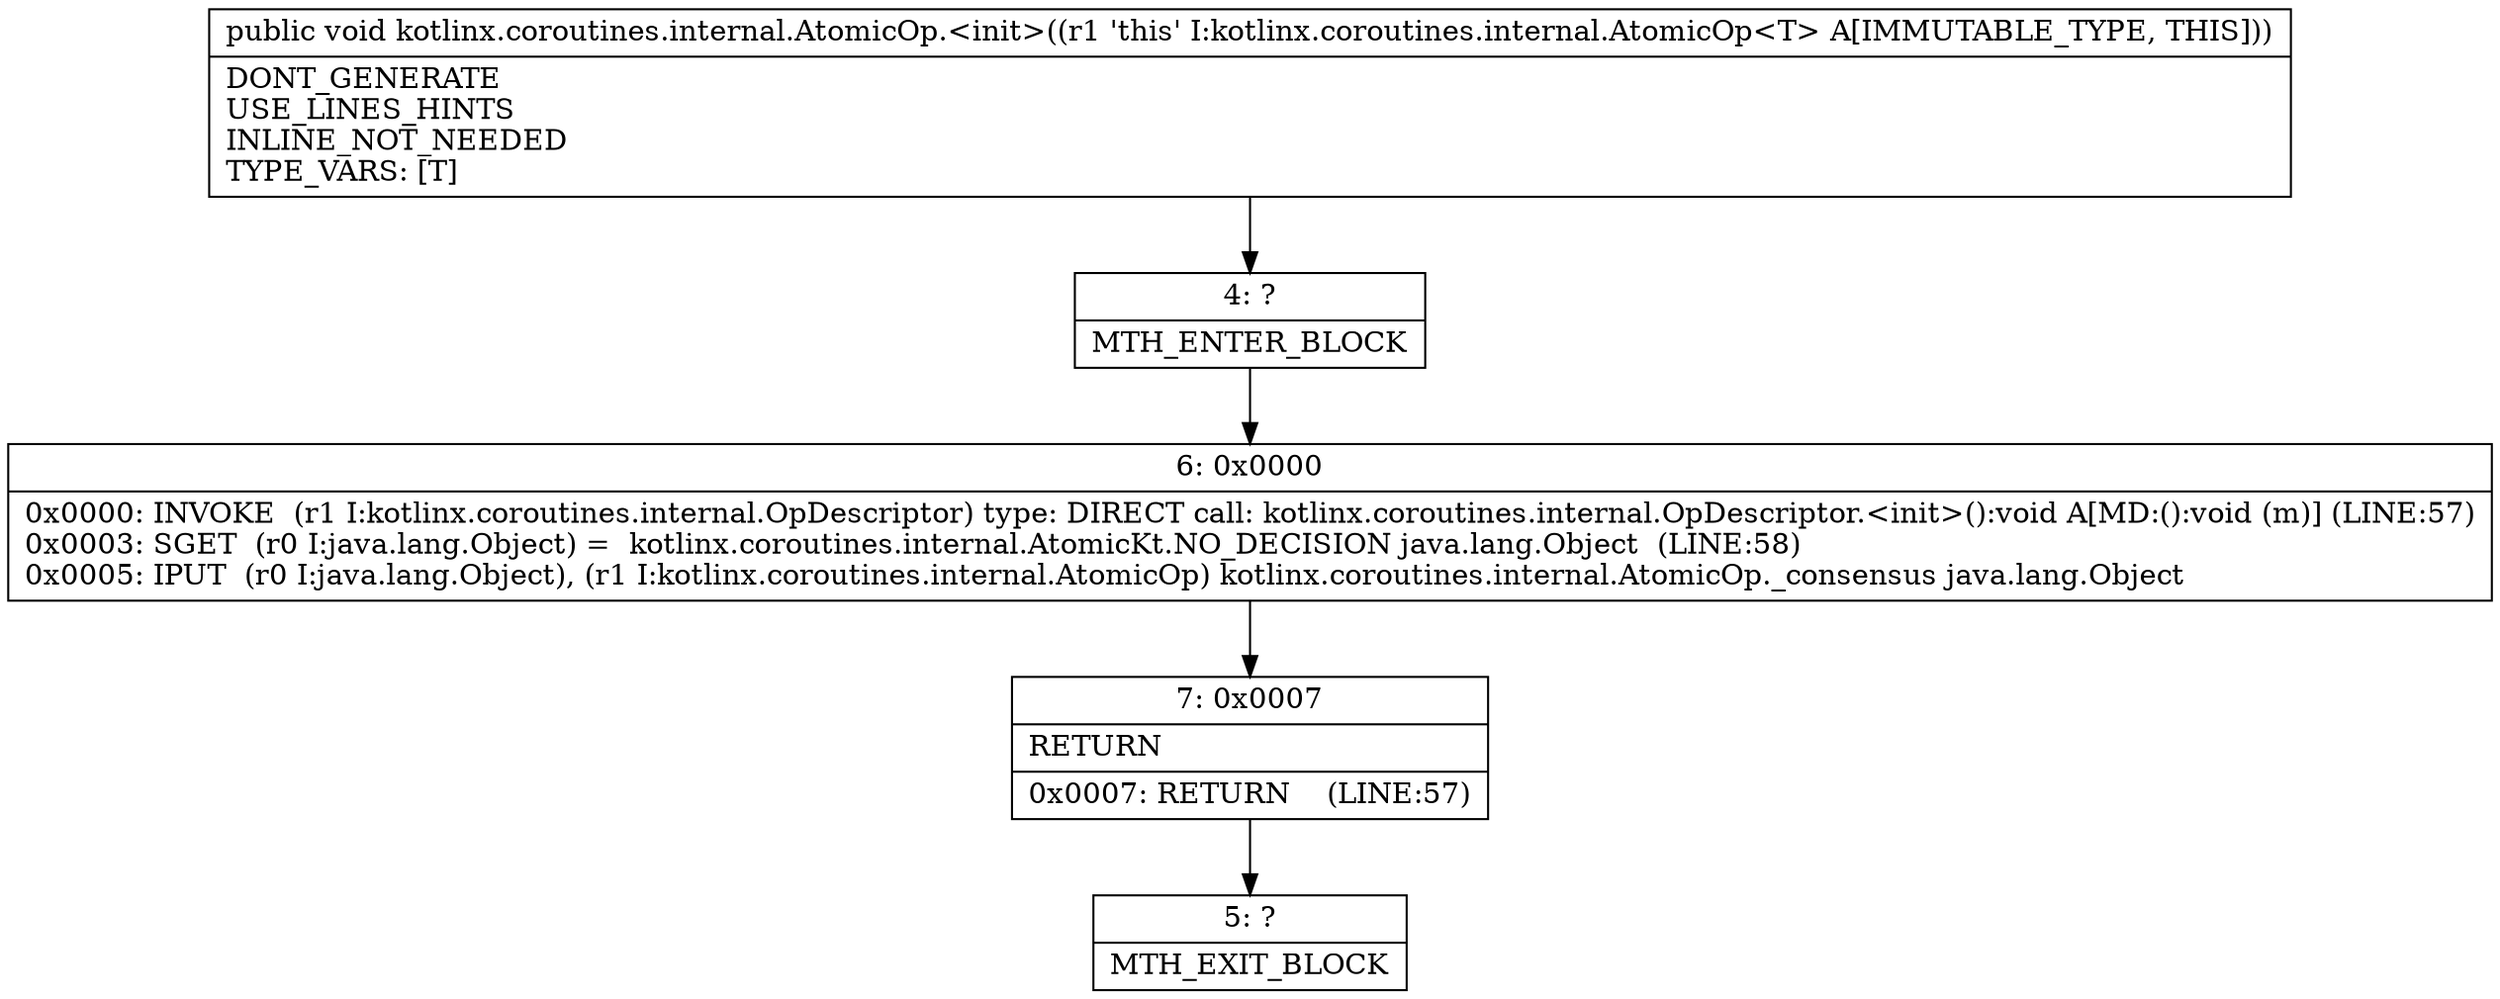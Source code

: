 digraph "CFG forkotlinx.coroutines.internal.AtomicOp.\<init\>()V" {
Node_4 [shape=record,label="{4\:\ ?|MTH_ENTER_BLOCK\l}"];
Node_6 [shape=record,label="{6\:\ 0x0000|0x0000: INVOKE  (r1 I:kotlinx.coroutines.internal.OpDescriptor) type: DIRECT call: kotlinx.coroutines.internal.OpDescriptor.\<init\>():void A[MD:():void (m)] (LINE:57)\l0x0003: SGET  (r0 I:java.lang.Object) =  kotlinx.coroutines.internal.AtomicKt.NO_DECISION java.lang.Object  (LINE:58)\l0x0005: IPUT  (r0 I:java.lang.Object), (r1 I:kotlinx.coroutines.internal.AtomicOp) kotlinx.coroutines.internal.AtomicOp._consensus java.lang.Object \l}"];
Node_7 [shape=record,label="{7\:\ 0x0007|RETURN\l|0x0007: RETURN    (LINE:57)\l}"];
Node_5 [shape=record,label="{5\:\ ?|MTH_EXIT_BLOCK\l}"];
MethodNode[shape=record,label="{public void kotlinx.coroutines.internal.AtomicOp.\<init\>((r1 'this' I:kotlinx.coroutines.internal.AtomicOp\<T\> A[IMMUTABLE_TYPE, THIS]))  | DONT_GENERATE\lUSE_LINES_HINTS\lINLINE_NOT_NEEDED\lTYPE_VARS: [T]\l}"];
MethodNode -> Node_4;Node_4 -> Node_6;
Node_6 -> Node_7;
Node_7 -> Node_5;
}

